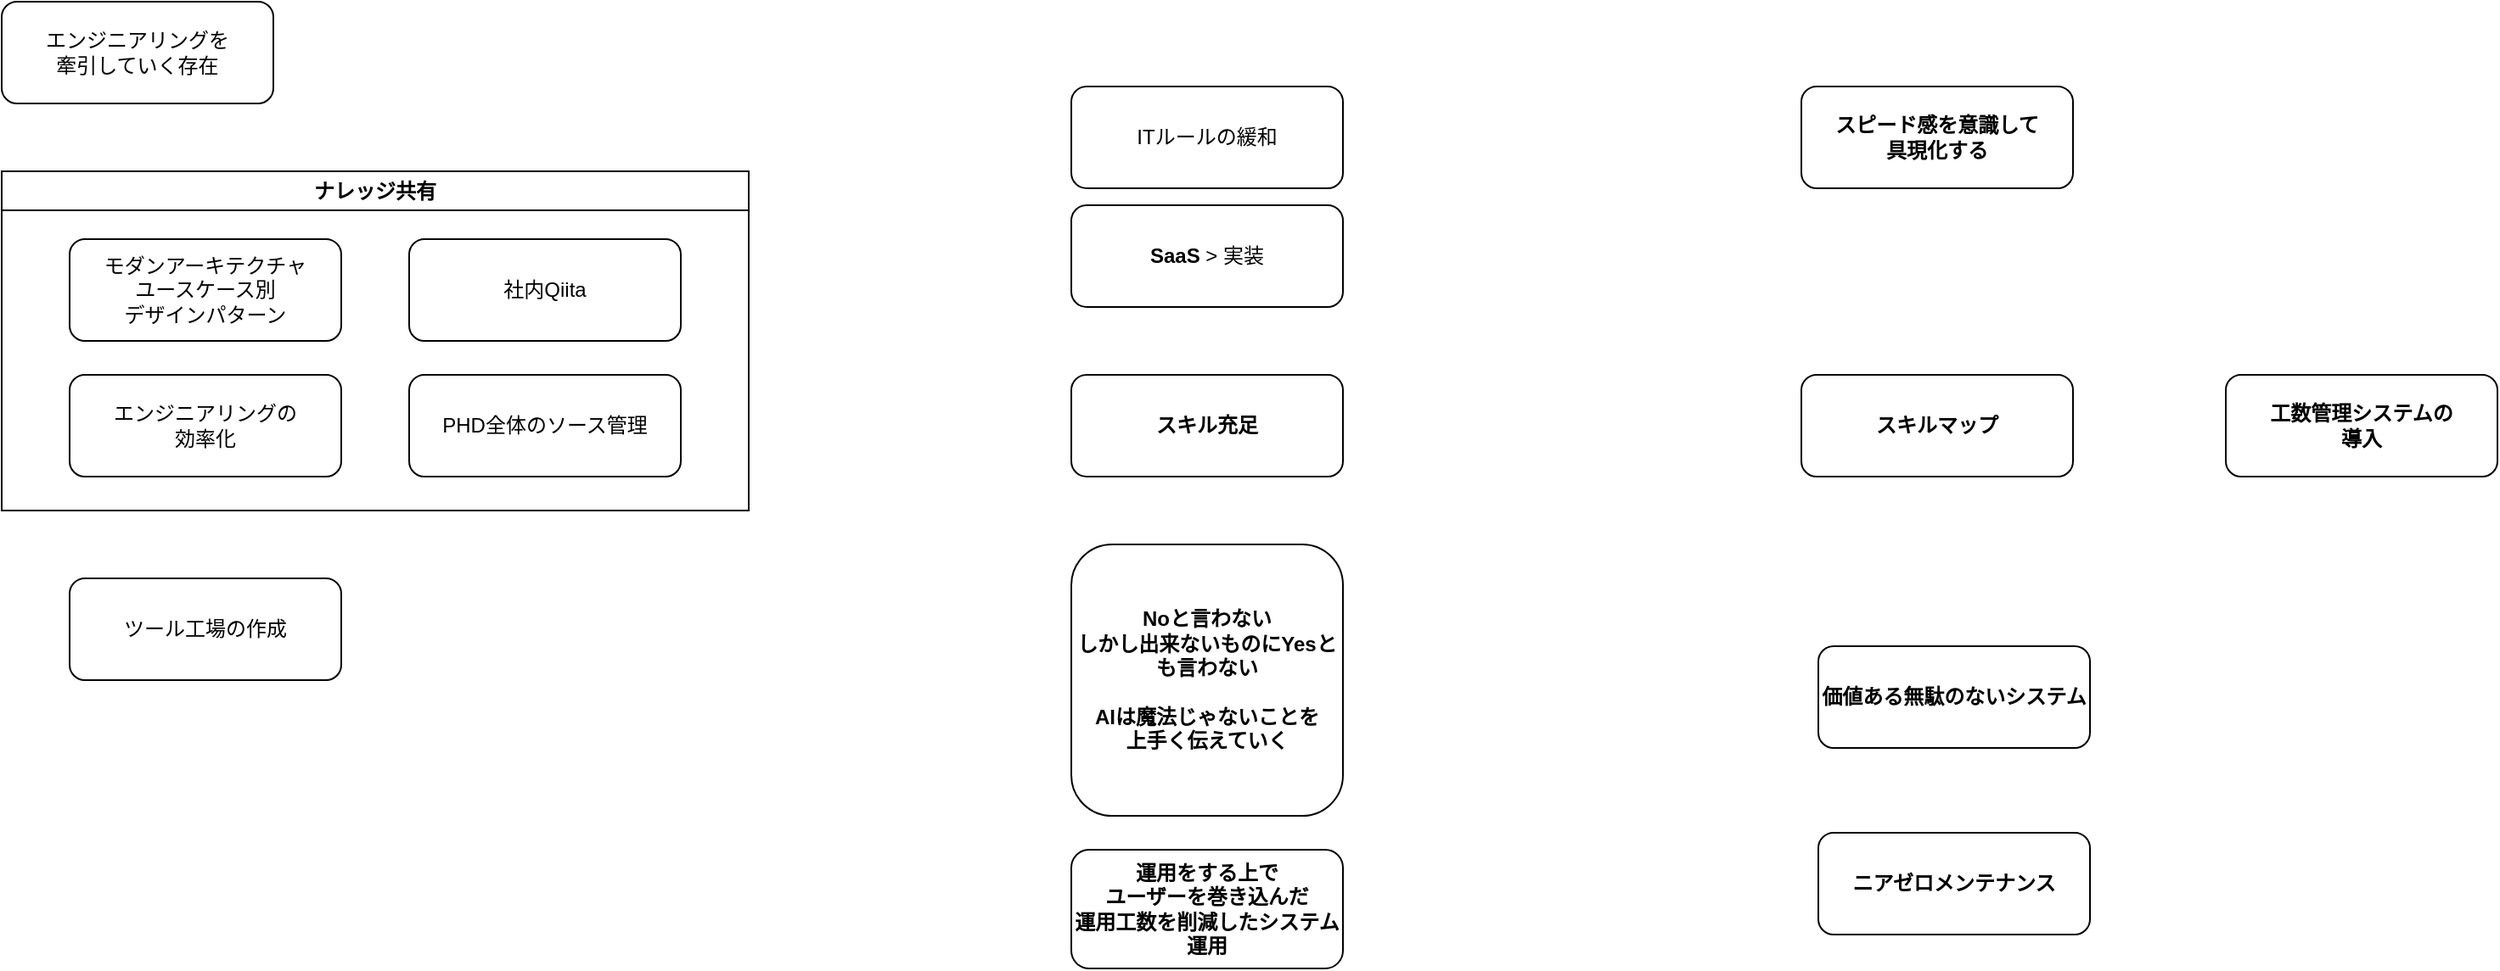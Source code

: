 <mxfile version="20.8.15" type="github">
  <diagram name="ページ1" id="Jqa1Tx-s0KO5ZwJz1B_P">
    <mxGraphModel dx="1592" dy="1931" grid="1" gridSize="10" guides="1" tooltips="1" connect="1" arrows="1" fold="1" page="1" pageScale="1" pageWidth="850" pageHeight="1100" math="0" shadow="0">
      <root>
        <mxCell id="0" />
        <mxCell id="1" parent="0" />
        <mxCell id="-V-a0cZUHH01xrUINYRx-1" value="モダンアーキテクチャ&lt;br&gt;ユースケース別&lt;br&gt;デザインパターン" style="rounded=1;whiteSpace=wrap;html=1;" vertex="1" parent="1">
          <mxGeometry x="80" y="120" width="160" height="60" as="geometry" />
        </mxCell>
        <mxCell id="-V-a0cZUHH01xrUINYRx-2" value="社内Qiita" style="rounded=1;whiteSpace=wrap;html=1;" vertex="1" parent="1">
          <mxGeometry x="280" y="120" width="160" height="60" as="geometry" />
        </mxCell>
        <mxCell id="-V-a0cZUHH01xrUINYRx-3" value="エンジニアリングの&lt;br&gt;効率化" style="rounded=1;whiteSpace=wrap;html=1;" vertex="1" parent="1">
          <mxGeometry x="80" y="200" width="160" height="60" as="geometry" />
        </mxCell>
        <mxCell id="-V-a0cZUHH01xrUINYRx-4" value="PHD全体のソース管理" style="rounded=1;whiteSpace=wrap;html=1;" vertex="1" parent="1">
          <mxGeometry x="280" y="200" width="160" height="60" as="geometry" />
        </mxCell>
        <mxCell id="-V-a0cZUHH01xrUINYRx-5" value="ナレッジ共有" style="swimlane;whiteSpace=wrap;html=1;" vertex="1" parent="1">
          <mxGeometry x="40" y="80" width="440" height="200" as="geometry" />
        </mxCell>
        <mxCell id="-V-a0cZUHH01xrUINYRx-7" value="ツール工場の作成" style="rounded=1;whiteSpace=wrap;html=1;" vertex="1" parent="1">
          <mxGeometry x="80" y="320" width="160" height="60" as="geometry" />
        </mxCell>
        <mxCell id="-V-a0cZUHH01xrUINYRx-8" value="エンジニアリングを&lt;br&gt;牽引していく存在" style="rounded=1;whiteSpace=wrap;html=1;" vertex="1" parent="1">
          <mxGeometry x="40" y="-20" width="160" height="60" as="geometry" />
        </mxCell>
        <mxCell id="-V-a0cZUHH01xrUINYRx-9" value="ITルールの緩和" style="rounded=1;whiteSpace=wrap;html=1;" vertex="1" parent="1">
          <mxGeometry x="670" y="30" width="160" height="60" as="geometry" />
        </mxCell>
        <mxCell id="-V-a0cZUHH01xrUINYRx-10" value="&lt;b&gt;SaaS&lt;/b&gt; &amp;gt; 実装" style="rounded=1;whiteSpace=wrap;html=1;" vertex="1" parent="1">
          <mxGeometry x="670" y="100" width="160" height="60" as="geometry" />
        </mxCell>
        <mxCell id="-V-a0cZUHH01xrUINYRx-11" value="&lt;b&gt;スキル充足&lt;/b&gt;" style="rounded=1;whiteSpace=wrap;html=1;" vertex="1" parent="1">
          <mxGeometry x="670" y="200" width="160" height="60" as="geometry" />
        </mxCell>
        <mxCell id="-V-a0cZUHH01xrUINYRx-12" value="&lt;b&gt;Noと言わない&lt;br&gt;しかし出来ないものにYesとも言わない&lt;br&gt;&lt;br&gt;AIは魔法じゃないことを&lt;br&gt;上手く伝えていく&lt;br&gt;&lt;/b&gt;" style="rounded=1;whiteSpace=wrap;html=1;" vertex="1" parent="1">
          <mxGeometry x="670" y="300" width="160" height="160" as="geometry" />
        </mxCell>
        <mxCell id="-V-a0cZUHH01xrUINYRx-14" value="&lt;b&gt;運用をする上で&lt;br&gt;ユーザーを巻き込んだ&lt;br&gt;運用工数を削減したシステム運用&lt;br&gt;&lt;/b&gt;" style="rounded=1;whiteSpace=wrap;html=1;" vertex="1" parent="1">
          <mxGeometry x="670" y="480" width="160" height="70" as="geometry" />
        </mxCell>
        <mxCell id="-V-a0cZUHH01xrUINYRx-15" value="&lt;b&gt;スピード感を意識して&lt;br&gt;具現化する&lt;br&gt;&lt;/b&gt;" style="rounded=1;whiteSpace=wrap;html=1;" vertex="1" parent="1">
          <mxGeometry x="1100" y="30" width="160" height="60" as="geometry" />
        </mxCell>
        <mxCell id="-V-a0cZUHH01xrUINYRx-16" value="&lt;b&gt;スキルマップ&lt;br&gt;&lt;/b&gt;" style="rounded=1;whiteSpace=wrap;html=1;" vertex="1" parent="1">
          <mxGeometry x="1100" y="200" width="160" height="60" as="geometry" />
        </mxCell>
        <mxCell id="-V-a0cZUHH01xrUINYRx-17" value="&lt;b&gt;工数管理システムの&lt;br&gt;導入&lt;br&gt;&lt;/b&gt;" style="rounded=1;whiteSpace=wrap;html=1;" vertex="1" parent="1">
          <mxGeometry x="1350" y="200" width="160" height="60" as="geometry" />
        </mxCell>
        <mxCell id="-V-a0cZUHH01xrUINYRx-18" value="&lt;b&gt;価値ある無駄のないシステム&lt;br&gt;&lt;/b&gt;" style="rounded=1;whiteSpace=wrap;html=1;" vertex="1" parent="1">
          <mxGeometry x="1110" y="360" width="160" height="60" as="geometry" />
        </mxCell>
        <mxCell id="-V-a0cZUHH01xrUINYRx-19" value="&lt;b&gt;ニアゼロメンテナンス&lt;br&gt;&lt;/b&gt;" style="rounded=1;whiteSpace=wrap;html=1;" vertex="1" parent="1">
          <mxGeometry x="1110" y="470" width="160" height="60" as="geometry" />
        </mxCell>
      </root>
    </mxGraphModel>
  </diagram>
</mxfile>

